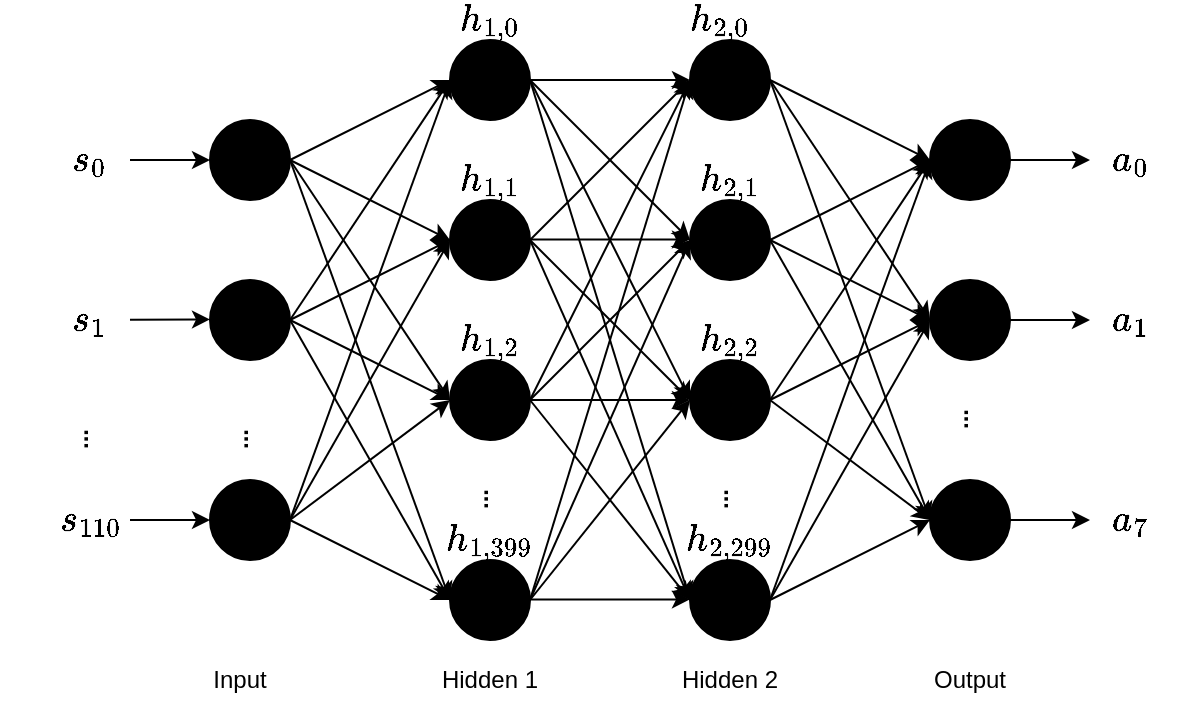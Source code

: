 <mxfile version="14.4.2" type="device"><diagram id="cAlXP5_KND_qFuWxHudI" name="Page-1"><mxGraphModel dx="541" dy="369" grid="1" gridSize="10" guides="1" tooltips="1" connect="1" arrows="1" fold="1" page="1" pageScale="1" pageWidth="1169" pageHeight="827" math="1" shadow="0"><root><mxCell id="0"/><mxCell id="1" parent="0"/><mxCell id="51p-z04ZkTfRyfA1fCEc-1" value="" style="ellipse;whiteSpace=wrap;html=1;aspect=fixed;fillColor=#000000;" vertex="1" parent="1"><mxGeometry x="280" y="280" width="40" height="40" as="geometry"/></mxCell><mxCell id="51p-z04ZkTfRyfA1fCEc-2" value="" style="ellipse;whiteSpace=wrap;html=1;aspect=fixed;fillColor=#000000;" vertex="1" parent="1"><mxGeometry x="280" y="360" width="40" height="40" as="geometry"/></mxCell><mxCell id="51p-z04ZkTfRyfA1fCEc-3" value="" style="ellipse;whiteSpace=wrap;html=1;aspect=fixed;fillColor=#000000;" vertex="1" parent="1"><mxGeometry x="280" y="460" width="40" height="40" as="geometry"/></mxCell><mxCell id="51p-z04ZkTfRyfA1fCEc-4" value="" style="ellipse;whiteSpace=wrap;html=1;aspect=fixed;fillColor=#000000;" vertex="1" parent="1"><mxGeometry x="400" y="240" width="40" height="40" as="geometry"/></mxCell><mxCell id="51p-z04ZkTfRyfA1fCEc-5" value="" style="ellipse;whiteSpace=wrap;html=1;aspect=fixed;fillColor=#000000;" vertex="1" parent="1"><mxGeometry x="400" y="320" width="40" height="40" as="geometry"/></mxCell><mxCell id="51p-z04ZkTfRyfA1fCEc-6" value="" style="ellipse;whiteSpace=wrap;html=1;aspect=fixed;fillColor=#000000;" vertex="1" parent="1"><mxGeometry x="400" y="400" width="40" height="40" as="geometry"/></mxCell><mxCell id="51p-z04ZkTfRyfA1fCEc-7" value="" style="ellipse;whiteSpace=wrap;html=1;aspect=fixed;fillColor=#000000;" vertex="1" parent="1"><mxGeometry x="400" y="500" width="40" height="40" as="geometry"/></mxCell><mxCell id="51p-z04ZkTfRyfA1fCEc-8" value="" style="ellipse;whiteSpace=wrap;html=1;aspect=fixed;fillColor=#000000;" vertex="1" parent="1"><mxGeometry x="520" y="240" width="40" height="40" as="geometry"/></mxCell><mxCell id="51p-z04ZkTfRyfA1fCEc-9" value="" style="ellipse;whiteSpace=wrap;html=1;aspect=fixed;fillColor=#000000;" vertex="1" parent="1"><mxGeometry x="520" y="320" width="40" height="40" as="geometry"/></mxCell><mxCell id="51p-z04ZkTfRyfA1fCEc-10" value="" style="ellipse;whiteSpace=wrap;html=1;aspect=fixed;fillColor=#000000;" vertex="1" parent="1"><mxGeometry x="520" y="400" width="40" height="40" as="geometry"/></mxCell><mxCell id="51p-z04ZkTfRyfA1fCEc-11" value="" style="ellipse;whiteSpace=wrap;html=1;aspect=fixed;fillColor=#000000;" vertex="1" parent="1"><mxGeometry x="520" y="500" width="40" height="40" as="geometry"/></mxCell><mxCell id="51p-z04ZkTfRyfA1fCEc-12" value="" style="ellipse;whiteSpace=wrap;html=1;aspect=fixed;fillColor=#000000;" vertex="1" parent="1"><mxGeometry x="640" y="280" width="40" height="40" as="geometry"/></mxCell><mxCell id="51p-z04ZkTfRyfA1fCEc-13" value="" style="ellipse;whiteSpace=wrap;html=1;aspect=fixed;fillColor=#000000;" vertex="1" parent="1"><mxGeometry x="640" y="360" width="40" height="40" as="geometry"/></mxCell><mxCell id="51p-z04ZkTfRyfA1fCEc-14" value="" style="ellipse;whiteSpace=wrap;html=1;aspect=fixed;fillColor=#000000;" vertex="1" parent="1"><mxGeometry x="640" y="460" width="40" height="40" as="geometry"/></mxCell><mxCell id="51p-z04ZkTfRyfA1fCEc-15" value="" style="endArrow=classic;html=1;entryX=0;entryY=0.5;entryDx=0;entryDy=0;exitX=1;exitY=0.5;exitDx=0;exitDy=0;" edge="1" parent="1" source="51p-z04ZkTfRyfA1fCEc-1" target="51p-z04ZkTfRyfA1fCEc-4"><mxGeometry width="50" height="50" relative="1" as="geometry"><mxPoint x="340" y="320" as="sourcePoint"/><mxPoint x="390" y="270" as="targetPoint"/></mxGeometry></mxCell><mxCell id="51p-z04ZkTfRyfA1fCEc-16" value="" style="endArrow=classic;html=1;entryX=0;entryY=0.5;entryDx=0;entryDy=0;exitX=1;exitY=0.5;exitDx=0;exitDy=0;" edge="1" parent="1" source="51p-z04ZkTfRyfA1fCEc-2" target="51p-z04ZkTfRyfA1fCEc-6"><mxGeometry width="50" height="50" relative="1" as="geometry"><mxPoint x="300" y="453.5" as="sourcePoint"/><mxPoint x="380" y="413.5" as="targetPoint"/></mxGeometry></mxCell><mxCell id="51p-z04ZkTfRyfA1fCEc-17" value="" style="endArrow=classic;html=1;entryX=0;entryY=0.5;entryDx=0;entryDy=0;exitX=1;exitY=0.5;exitDx=0;exitDy=0;" edge="1" parent="1" source="51p-z04ZkTfRyfA1fCEc-1" target="51p-z04ZkTfRyfA1fCEc-5"><mxGeometry width="50" height="50" relative="1" as="geometry"><mxPoint x="340" y="320" as="sourcePoint"/><mxPoint x="420" y="280" as="targetPoint"/></mxGeometry></mxCell><mxCell id="51p-z04ZkTfRyfA1fCEc-18" value="" style="endArrow=classic;html=1;entryX=0;entryY=0.5;entryDx=0;entryDy=0;exitX=1;exitY=0.5;exitDx=0;exitDy=0;" edge="1" parent="1" source="51p-z04ZkTfRyfA1fCEc-1" target="51p-z04ZkTfRyfA1fCEc-6"><mxGeometry width="50" height="50" relative="1" as="geometry"><mxPoint x="180" y="480" as="sourcePoint"/><mxPoint x="260" y="440" as="targetPoint"/></mxGeometry></mxCell><mxCell id="51p-z04ZkTfRyfA1fCEc-19" value="" style="endArrow=classic;html=1;entryX=0;entryY=0.5;entryDx=0;entryDy=0;exitX=1;exitY=0.5;exitDx=0;exitDy=0;" edge="1" parent="1"><mxGeometry width="50" height="50" relative="1" as="geometry"><mxPoint x="320" y="380" as="sourcePoint"/><mxPoint x="400" y="340" as="targetPoint"/></mxGeometry></mxCell><mxCell id="51p-z04ZkTfRyfA1fCEc-20" value="" style="endArrow=classic;html=1;entryX=0;entryY=0.5;entryDx=0;entryDy=0;exitX=1;exitY=0.5;exitDx=0;exitDy=0;" edge="1" parent="1" source="51p-z04ZkTfRyfA1fCEc-1" target="51p-z04ZkTfRyfA1fCEc-7"><mxGeometry width="50" height="50" relative="1" as="geometry"><mxPoint x="330" y="390" as="sourcePoint"/><mxPoint x="410" y="430" as="targetPoint"/></mxGeometry></mxCell><mxCell id="51p-z04ZkTfRyfA1fCEc-21" value="" style="endArrow=classic;html=1;entryX=0;entryY=0.5;entryDx=0;entryDy=0;exitX=1;exitY=0.5;exitDx=0;exitDy=0;" edge="1" parent="1" source="51p-z04ZkTfRyfA1fCEc-2" target="51p-z04ZkTfRyfA1fCEc-7"><mxGeometry width="50" height="50" relative="1" as="geometry"><mxPoint x="320" y="420" as="sourcePoint"/><mxPoint x="400" y="460" as="targetPoint"/></mxGeometry></mxCell><mxCell id="51p-z04ZkTfRyfA1fCEc-22" value="" style="endArrow=classic;html=1;entryX=0;entryY=0.5;entryDx=0;entryDy=0;exitX=1;exitY=0.5;exitDx=0;exitDy=0;" edge="1" parent="1" source="51p-z04ZkTfRyfA1fCEc-3" target="51p-z04ZkTfRyfA1fCEc-7"><mxGeometry width="50" height="50" relative="1" as="geometry"><mxPoint x="340" y="440" as="sourcePoint"/><mxPoint x="420" y="480" as="targetPoint"/></mxGeometry></mxCell><mxCell id="51p-z04ZkTfRyfA1fCEc-23" value="" style="endArrow=classic;html=1;entryX=0;entryY=0.5;entryDx=0;entryDy=0;exitX=1;exitY=0.5;exitDx=0;exitDy=0;" edge="1" parent="1" source="51p-z04ZkTfRyfA1fCEc-3" target="51p-z04ZkTfRyfA1fCEc-6"><mxGeometry width="50" height="50" relative="1" as="geometry"><mxPoint x="420" y="460" as="sourcePoint"/><mxPoint x="500" y="500" as="targetPoint"/></mxGeometry></mxCell><mxCell id="51p-z04ZkTfRyfA1fCEc-24" value="" style="endArrow=classic;html=1;entryX=0;entryY=0.5;entryDx=0;entryDy=0;exitX=1;exitY=0.5;exitDx=0;exitDy=0;" edge="1" parent="1" source="51p-z04ZkTfRyfA1fCEc-3" target="51p-z04ZkTfRyfA1fCEc-5"><mxGeometry width="50" height="50" relative="1" as="geometry"><mxPoint x="270" y="474" as="sourcePoint"/><mxPoint x="350" y="414" as="targetPoint"/></mxGeometry></mxCell><mxCell id="51p-z04ZkTfRyfA1fCEc-25" value="" style="endArrow=classic;html=1;entryX=0;entryY=0.5;entryDx=0;entryDy=0;exitX=1;exitY=0.5;exitDx=0;exitDy=0;" edge="1" parent="1" source="51p-z04ZkTfRyfA1fCEc-3" target="51p-z04ZkTfRyfA1fCEc-4"><mxGeometry width="50" height="50" relative="1" as="geometry"><mxPoint x="340" y="500" as="sourcePoint"/><mxPoint x="420" y="440" as="targetPoint"/></mxGeometry></mxCell><mxCell id="51p-z04ZkTfRyfA1fCEc-26" value="" style="endArrow=classic;html=1;entryX=0;entryY=0.5;entryDx=0;entryDy=0;exitX=1;exitY=0.5;exitDx=0;exitDy=0;" edge="1" parent="1" source="51p-z04ZkTfRyfA1fCEc-2" target="51p-z04ZkTfRyfA1fCEc-4"><mxGeometry width="50" height="50" relative="1" as="geometry"><mxPoint x="350" y="510" as="sourcePoint"/><mxPoint x="430" y="450" as="targetPoint"/></mxGeometry></mxCell><mxCell id="51p-z04ZkTfRyfA1fCEc-27" value="&lt;b&gt;...&lt;/b&gt;" style="text;html=1;align=center;verticalAlign=middle;resizable=0;points=[];autosize=1;rotation=-90;" vertex="1" parent="1"><mxGeometry x="280" y="430" width="30" height="20" as="geometry"/></mxCell><mxCell id="51p-z04ZkTfRyfA1fCEc-29" value="&lt;b&gt;...&lt;/b&gt;" style="text;html=1;align=center;verticalAlign=middle;resizable=0;points=[];autosize=1;rotation=-90;" vertex="1" parent="1"><mxGeometry x="400" y="460" width="30" height="20" as="geometry"/></mxCell><mxCell id="51p-z04ZkTfRyfA1fCEc-30" value="&lt;b&gt;...&lt;/b&gt;" style="text;html=1;align=center;verticalAlign=middle;resizable=0;points=[];autosize=1;rotation=-90;" vertex="1" parent="1"><mxGeometry x="520" y="460" width="30" height="20" as="geometry"/></mxCell><mxCell id="51p-z04ZkTfRyfA1fCEc-31" value="&lt;b&gt;...&lt;/b&gt;" style="text;html=1;align=center;verticalAlign=middle;resizable=0;points=[];autosize=1;rotation=-90;" vertex="1" parent="1"><mxGeometry x="640" y="420" width="30" height="20" as="geometry"/></mxCell><mxCell id="51p-z04ZkTfRyfA1fCEc-34" value="" style="endArrow=classic;html=1;entryX=0;entryY=0.5;entryDx=0;entryDy=0;exitX=1;exitY=0.5;exitDx=0;exitDy=0;" edge="1" parent="1" source="51p-z04ZkTfRyfA1fCEc-4" target="51p-z04ZkTfRyfA1fCEc-8"><mxGeometry width="50" height="50" relative="1" as="geometry"><mxPoint x="410" y="440" as="sourcePoint"/><mxPoint x="460" y="390" as="targetPoint"/></mxGeometry></mxCell><mxCell id="51p-z04ZkTfRyfA1fCEc-35" value="" style="endArrow=classic;html=1;entryX=0;entryY=0.5;entryDx=0;entryDy=0;exitX=1;exitY=0.5;exitDx=0;exitDy=0;" edge="1" parent="1"><mxGeometry width="50" height="50" relative="1" as="geometry"><mxPoint x="440" y="339.71" as="sourcePoint"/><mxPoint x="520" y="339.71" as="targetPoint"/></mxGeometry></mxCell><mxCell id="51p-z04ZkTfRyfA1fCEc-36" value="" style="endArrow=classic;html=1;entryX=0;entryY=0.5;entryDx=0;entryDy=0;" edge="1" parent="1" target="51p-z04ZkTfRyfA1fCEc-9"><mxGeometry width="50" height="50" relative="1" as="geometry"><mxPoint x="440" y="260" as="sourcePoint"/><mxPoint x="540" y="280" as="targetPoint"/></mxGeometry></mxCell><mxCell id="51p-z04ZkTfRyfA1fCEc-37" value="" style="endArrow=classic;html=1;entryX=0;entryY=0.5;entryDx=0;entryDy=0;exitX=1;exitY=0.5;exitDx=0;exitDy=0;" edge="1" parent="1"><mxGeometry width="50" height="50" relative="1" as="geometry"><mxPoint x="440" y="519.71" as="sourcePoint"/><mxPoint x="520" y="519.71" as="targetPoint"/></mxGeometry></mxCell><mxCell id="51p-z04ZkTfRyfA1fCEc-38" value="" style="endArrow=classic;html=1;entryX=0;entryY=0.5;entryDx=0;entryDy=0;exitX=1;exitY=0.5;exitDx=0;exitDy=0;" edge="1" parent="1"><mxGeometry width="50" height="50" relative="1" as="geometry"><mxPoint x="440" y="420" as="sourcePoint"/><mxPoint x="520" y="420" as="targetPoint"/></mxGeometry></mxCell><mxCell id="51p-z04ZkTfRyfA1fCEc-39" value="" style="endArrow=classic;html=1;entryX=0;entryY=0.5;entryDx=0;entryDy=0;" edge="1" parent="1"><mxGeometry width="50" height="50" relative="1" as="geometry"><mxPoint x="440" y="340" as="sourcePoint"/><mxPoint x="520" y="420" as="targetPoint"/></mxGeometry></mxCell><mxCell id="51p-z04ZkTfRyfA1fCEc-40" value="" style="endArrow=classic;html=1;entryX=0;entryY=0.5;entryDx=0;entryDy=0;" edge="1" parent="1" target="51p-z04ZkTfRyfA1fCEc-11"><mxGeometry width="50" height="50" relative="1" as="geometry"><mxPoint x="440" y="420" as="sourcePoint"/><mxPoint x="520" y="500" as="targetPoint"/></mxGeometry></mxCell><mxCell id="51p-z04ZkTfRyfA1fCEc-41" value="" style="endArrow=classic;html=1;entryX=0;entryY=0.5;entryDx=0;entryDy=0;" edge="1" parent="1" target="51p-z04ZkTfRyfA1fCEc-8"><mxGeometry width="50" height="50" relative="1" as="geometry"><mxPoint x="440" y="340" as="sourcePoint"/><mxPoint x="530" y="349.71" as="targetPoint"/></mxGeometry></mxCell><mxCell id="51p-z04ZkTfRyfA1fCEc-42" value="" style="endArrow=classic;html=1;entryX=0;entryY=0.5;entryDx=0;entryDy=0;" edge="1" parent="1" target="51p-z04ZkTfRyfA1fCEc-10"><mxGeometry width="50" height="50" relative="1" as="geometry"><mxPoint x="440" y="520" as="sourcePoint"/><mxPoint x="520" y="440" as="targetPoint"/></mxGeometry></mxCell><mxCell id="51p-z04ZkTfRyfA1fCEc-43" value="" style="endArrow=classic;html=1;entryX=0;entryY=0.5;entryDx=0;entryDy=0;" edge="1" parent="1"><mxGeometry width="50" height="50" relative="1" as="geometry"><mxPoint x="440" y="420" as="sourcePoint"/><mxPoint x="520" y="340" as="targetPoint"/></mxGeometry></mxCell><mxCell id="51p-z04ZkTfRyfA1fCEc-44" value="" style="endArrow=classic;html=1;entryX=0;entryY=0.5;entryDx=0;entryDy=0;exitX=1;exitY=0.5;exitDx=0;exitDy=0;" edge="1" parent="1" source="51p-z04ZkTfRyfA1fCEc-4" target="51p-z04ZkTfRyfA1fCEc-10"><mxGeometry width="50" height="50" relative="1" as="geometry"><mxPoint x="440" y="290" as="sourcePoint"/><mxPoint x="530" y="270" as="targetPoint"/></mxGeometry></mxCell><mxCell id="51p-z04ZkTfRyfA1fCEc-45" value="" style="endArrow=classic;html=1;entryX=0;entryY=0.5;entryDx=0;entryDy=0;exitX=1;exitY=0.5;exitDx=0;exitDy=0;" edge="1" parent="1" source="51p-z04ZkTfRyfA1fCEc-4" target="51p-z04ZkTfRyfA1fCEc-11"><mxGeometry width="50" height="50" relative="1" as="geometry"><mxPoint x="460" y="360" as="sourcePoint"/><mxPoint x="540" y="280" as="targetPoint"/></mxGeometry></mxCell><mxCell id="51p-z04ZkTfRyfA1fCEc-46" value="" style="endArrow=classic;html=1;entryX=0;entryY=0.5;entryDx=0;entryDy=0;exitX=1;exitY=0.5;exitDx=0;exitDy=0;" edge="1" parent="1" source="51p-z04ZkTfRyfA1fCEc-5" target="51p-z04ZkTfRyfA1fCEc-11"><mxGeometry width="50" height="50" relative="1" as="geometry"><mxPoint x="555" y="570" as="sourcePoint"/><mxPoint x="635" y="490" as="targetPoint"/></mxGeometry></mxCell><mxCell id="51p-z04ZkTfRyfA1fCEc-47" value="" style="endArrow=classic;html=1;entryX=0;entryY=0.5;entryDx=0;entryDy=0;exitX=1;exitY=0.5;exitDx=0;exitDy=0;" edge="1" parent="1" source="51p-z04ZkTfRyfA1fCEc-6" target="51p-z04ZkTfRyfA1fCEc-8"><mxGeometry width="50" height="50" relative="1" as="geometry"><mxPoint x="565" y="580" as="sourcePoint"/><mxPoint x="645" y="500" as="targetPoint"/></mxGeometry></mxCell><mxCell id="51p-z04ZkTfRyfA1fCEc-48" value="" style="endArrow=classic;html=1;entryX=0;entryY=0.5;entryDx=0;entryDy=0;exitX=1;exitY=0.5;exitDx=0;exitDy=0;" edge="1" parent="1" source="51p-z04ZkTfRyfA1fCEc-7" target="51p-z04ZkTfRyfA1fCEc-9"><mxGeometry width="50" height="50" relative="1" as="geometry"><mxPoint x="575" y="590" as="sourcePoint"/><mxPoint x="655" y="510" as="targetPoint"/></mxGeometry></mxCell><mxCell id="51p-z04ZkTfRyfA1fCEc-49" value="" style="endArrow=classic;html=1;entryX=0;entryY=0.5;entryDx=0;entryDy=0;exitX=1;exitY=0.5;exitDx=0;exitDy=0;" edge="1" parent="1" source="51p-z04ZkTfRyfA1fCEc-7" target="51p-z04ZkTfRyfA1fCEc-8"><mxGeometry width="50" height="50" relative="1" as="geometry"><mxPoint x="585" y="600" as="sourcePoint"/><mxPoint x="665" y="520" as="targetPoint"/></mxGeometry></mxCell><mxCell id="51p-z04ZkTfRyfA1fCEc-50" value="" style="endArrow=classic;html=1;exitX=1;exitY=0.5;exitDx=0;exitDy=0;entryX=0;entryY=0.5;entryDx=0;entryDy=0;" edge="1" parent="1" source="51p-z04ZkTfRyfA1fCEc-8" target="51p-z04ZkTfRyfA1fCEc-12"><mxGeometry width="50" height="50" relative="1" as="geometry"><mxPoint x="610" y="580" as="sourcePoint"/><mxPoint x="690" y="490" as="targetPoint"/></mxGeometry></mxCell><mxCell id="51p-z04ZkTfRyfA1fCEc-51" value="" style="endArrow=classic;html=1;entryX=0;entryY=0.5;entryDx=0;entryDy=0;exitX=1;exitY=0.5;exitDx=0;exitDy=0;" edge="1" parent="1" source="51p-z04ZkTfRyfA1fCEc-9" target="51p-z04ZkTfRyfA1fCEc-12"><mxGeometry width="50" height="50" relative="1" as="geometry"><mxPoint x="580" y="560" as="sourcePoint"/><mxPoint x="630" y="510" as="targetPoint"/></mxGeometry></mxCell><mxCell id="51p-z04ZkTfRyfA1fCEc-52" value="" style="endArrow=classic;html=1;exitX=1;exitY=0.5;exitDx=0;exitDy=0;entryX=0;entryY=0.5;entryDx=0;entryDy=0;" edge="1" parent="1" source="51p-z04ZkTfRyfA1fCEc-8" target="51p-z04ZkTfRyfA1fCEc-13"><mxGeometry width="50" height="50" relative="1" as="geometry"><mxPoint x="590" y="570" as="sourcePoint"/><mxPoint x="640" y="520" as="targetPoint"/></mxGeometry></mxCell><mxCell id="51p-z04ZkTfRyfA1fCEc-53" value="" style="endArrow=classic;html=1;exitX=1;exitY=0.5;exitDx=0;exitDy=0;entryX=0;entryY=0.5;entryDx=0;entryDy=0;" edge="1" parent="1" source="51p-z04ZkTfRyfA1fCEc-8" target="51p-z04ZkTfRyfA1fCEc-14"><mxGeometry width="50" height="50" relative="1" as="geometry"><mxPoint x="600" y="580" as="sourcePoint"/><mxPoint x="650" y="530" as="targetPoint"/></mxGeometry></mxCell><mxCell id="51p-z04ZkTfRyfA1fCEc-54" value="" style="endArrow=classic;html=1;exitX=1;exitY=0.5;exitDx=0;exitDy=0;entryX=0;entryY=0.5;entryDx=0;entryDy=0;" edge="1" parent="1" source="51p-z04ZkTfRyfA1fCEc-10" target="51p-z04ZkTfRyfA1fCEc-12"><mxGeometry width="50" height="50" relative="1" as="geometry"><mxPoint x="610" y="590" as="sourcePoint"/><mxPoint x="660" y="540" as="targetPoint"/></mxGeometry></mxCell><mxCell id="51p-z04ZkTfRyfA1fCEc-55" value="" style="endArrow=classic;html=1;exitX=1;exitY=0.5;exitDx=0;exitDy=0;entryX=0;entryY=0.5;entryDx=0;entryDy=0;" edge="1" parent="1" source="51p-z04ZkTfRyfA1fCEc-11" target="51p-z04ZkTfRyfA1fCEc-13"><mxGeometry width="50" height="50" relative="1" as="geometry"><mxPoint x="570" y="550" as="sourcePoint"/><mxPoint x="620" y="500" as="targetPoint"/></mxGeometry></mxCell><mxCell id="51p-z04ZkTfRyfA1fCEc-56" value="" style="endArrow=classic;html=1;entryX=0;entryY=0.5;entryDx=0;entryDy=0;exitX=1;exitY=0.5;exitDx=0;exitDy=0;" edge="1" parent="1" source="51p-z04ZkTfRyfA1fCEc-9" target="51p-z04ZkTfRyfA1fCEc-13"><mxGeometry width="50" height="50" relative="1" as="geometry"><mxPoint x="630" y="610" as="sourcePoint"/><mxPoint x="680" y="560" as="targetPoint"/></mxGeometry></mxCell><mxCell id="51p-z04ZkTfRyfA1fCEc-57" value="" style="endArrow=classic;html=1;exitX=1;exitY=0.5;exitDx=0;exitDy=0;entryX=0;entryY=0.5;entryDx=0;entryDy=0;" edge="1" parent="1" source="51p-z04ZkTfRyfA1fCEc-10" target="51p-z04ZkTfRyfA1fCEc-13"><mxGeometry width="50" height="50" relative="1" as="geometry"><mxPoint x="580" y="560" as="sourcePoint"/><mxPoint x="630" y="510" as="targetPoint"/></mxGeometry></mxCell><mxCell id="51p-z04ZkTfRyfA1fCEc-58" value="" style="endArrow=classic;html=1;exitX=1;exitY=0.5;exitDx=0;exitDy=0;entryX=0;entryY=0.5;entryDx=0;entryDy=0;" edge="1" parent="1" source="51p-z04ZkTfRyfA1fCEc-11" target="51p-z04ZkTfRyfA1fCEc-14"><mxGeometry width="50" height="50" relative="1" as="geometry"><mxPoint x="590" y="570" as="sourcePoint"/><mxPoint x="640" y="520" as="targetPoint"/></mxGeometry></mxCell><mxCell id="51p-z04ZkTfRyfA1fCEc-59" value="" style="endArrow=classic;html=1;exitX=1;exitY=0.5;exitDx=0;exitDy=0;entryX=0;entryY=0.5;entryDx=0;entryDy=0;" edge="1" parent="1" source="51p-z04ZkTfRyfA1fCEc-11" target="51p-z04ZkTfRyfA1fCEc-12"><mxGeometry width="50" height="50" relative="1" as="geometry"><mxPoint x="600" y="580" as="sourcePoint"/><mxPoint x="650" y="530" as="targetPoint"/></mxGeometry></mxCell><mxCell id="51p-z04ZkTfRyfA1fCEc-60" value="" style="endArrow=classic;html=1;exitX=1;exitY=0.5;exitDx=0;exitDy=0;entryX=0;entryY=0.5;entryDx=0;entryDy=0;" edge="1" parent="1" source="51p-z04ZkTfRyfA1fCEc-10" target="51p-z04ZkTfRyfA1fCEc-14"><mxGeometry width="50" height="50" relative="1" as="geometry"><mxPoint x="610" y="590" as="sourcePoint"/><mxPoint x="660" y="540" as="targetPoint"/></mxGeometry></mxCell><mxCell id="51p-z04ZkTfRyfA1fCEc-61" value="" style="endArrow=classic;html=1;exitX=1;exitY=0.5;exitDx=0;exitDy=0;entryX=0;entryY=0.5;entryDx=0;entryDy=0;" edge="1" parent="1" source="51p-z04ZkTfRyfA1fCEc-9" target="51p-z04ZkTfRyfA1fCEc-14"><mxGeometry width="50" height="50" relative="1" as="geometry"><mxPoint x="620" y="600" as="sourcePoint"/><mxPoint x="670" y="550" as="targetPoint"/></mxGeometry></mxCell><mxCell id="51p-z04ZkTfRyfA1fCEc-63" value="Input" style="text;html=1;strokeColor=none;fillColor=none;align=center;verticalAlign=middle;whiteSpace=wrap;rounded=0;" vertex="1" parent="1"><mxGeometry x="275" y="550" width="40" height="20" as="geometry"/></mxCell><mxCell id="51p-z04ZkTfRyfA1fCEc-64" value="Hidden 1" style="text;html=1;strokeColor=none;fillColor=none;align=center;verticalAlign=middle;whiteSpace=wrap;rounded=0;" vertex="1" parent="1"><mxGeometry x="390" y="550" width="60" height="20" as="geometry"/></mxCell><mxCell id="51p-z04ZkTfRyfA1fCEc-65" value="Hidden 2" style="text;html=1;strokeColor=none;fillColor=none;align=center;verticalAlign=middle;whiteSpace=wrap;rounded=0;" vertex="1" parent="1"><mxGeometry x="510" y="550" width="60" height="20" as="geometry"/></mxCell><mxCell id="51p-z04ZkTfRyfA1fCEc-66" value="Output" style="text;html=1;strokeColor=none;fillColor=none;align=center;verticalAlign=middle;whiteSpace=wrap;rounded=0;" vertex="1" parent="1"><mxGeometry x="640" y="550" width="40" height="20" as="geometry"/></mxCell><mxCell id="51p-z04ZkTfRyfA1fCEc-67" value="" style="endArrow=classic;html=1;entryX=0;entryY=0.5;entryDx=0;entryDy=0;" edge="1" parent="1" source="51p-z04ZkTfRyfA1fCEc-62" target="51p-z04ZkTfRyfA1fCEc-1"><mxGeometry width="50" height="50" relative="1" as="geometry"><mxPoint x="220" y="300" as="sourcePoint"/><mxPoint x="270" y="445" as="targetPoint"/></mxGeometry></mxCell><mxCell id="51p-z04ZkTfRyfA1fCEc-68" value="" style="endArrow=classic;html=1;entryX=0;entryY=0.5;entryDx=0;entryDy=0;" edge="1" parent="1" source="51p-z04ZkTfRyfA1fCEc-70"><mxGeometry width="50" height="50" relative="1" as="geometry"><mxPoint x="220" y="379.71" as="sourcePoint"/><mxPoint x="280" y="379.71" as="targetPoint"/></mxGeometry></mxCell><mxCell id="51p-z04ZkTfRyfA1fCEc-69" value="" style="endArrow=classic;html=1;entryX=0;entryY=0.5;entryDx=0;entryDy=0;" edge="1" parent="1"><mxGeometry width="50" height="50" relative="1" as="geometry"><mxPoint x="240" y="480" as="sourcePoint"/><mxPoint x="280" y="480" as="targetPoint"/></mxGeometry></mxCell><mxCell id="51p-z04ZkTfRyfA1fCEc-71" value="&lt;font style=&quot;font-size: 16px&quot;&gt;$$s_{110}$$&lt;/font&gt;" style="text;html=1;strokeColor=none;fillColor=none;align=center;verticalAlign=middle;whiteSpace=wrap;rounded=0;" vertex="1" parent="1"><mxGeometry x="200" y="470" width="40" height="20" as="geometry"/></mxCell><mxCell id="51p-z04ZkTfRyfA1fCEc-72" value="&lt;font style=&quot;font-size: 16px&quot;&gt;$$h_{1,0}$$&lt;/font&gt;" style="text;html=1;strokeColor=none;fillColor=none;align=center;verticalAlign=middle;whiteSpace=wrap;rounded=0;" vertex="1" parent="1"><mxGeometry x="400" y="220" width="40" height="20" as="geometry"/></mxCell><mxCell id="51p-z04ZkTfRyfA1fCEc-73" value="&lt;font style=&quot;font-size: 16px&quot;&gt;$$h_{2,0}$$&lt;/font&gt;" style="text;html=1;strokeColor=none;fillColor=none;align=center;verticalAlign=middle;whiteSpace=wrap;rounded=0;" vertex="1" parent="1"><mxGeometry x="515" y="220" width="40" height="20" as="geometry"/></mxCell><mxCell id="51p-z04ZkTfRyfA1fCEc-74" value="&lt;font style=&quot;font-size: 16px&quot;&gt;$$h_{1,1}$$&lt;/font&gt;" style="text;html=1;strokeColor=none;fillColor=none;align=center;verticalAlign=middle;whiteSpace=wrap;rounded=0;" vertex="1" parent="1"><mxGeometry x="400" y="300" width="40" height="20" as="geometry"/></mxCell><mxCell id="51p-z04ZkTfRyfA1fCEc-75" value="&lt;font style=&quot;font-size: 16px&quot;&gt;$$h_{1,2}$$&lt;/font&gt;" style="text;html=1;strokeColor=none;fillColor=none;align=center;verticalAlign=middle;whiteSpace=wrap;rounded=0;" vertex="1" parent="1"><mxGeometry x="400" y="380" width="40" height="20" as="geometry"/></mxCell><mxCell id="51p-z04ZkTfRyfA1fCEc-76" value="&lt;font style=&quot;font-size: 16px&quot;&gt;$$h_{1,399}$$&lt;/font&gt;" style="text;html=1;strokeColor=none;fillColor=none;align=center;verticalAlign=middle;whiteSpace=wrap;rounded=0;" vertex="1" parent="1"><mxGeometry x="400" y="480" width="40" height="20" as="geometry"/></mxCell><mxCell id="51p-z04ZkTfRyfA1fCEc-77" value="&lt;b&gt;...&lt;/b&gt;" style="text;html=1;align=center;verticalAlign=middle;resizable=0;points=[];autosize=1;rotation=-90;" vertex="1" parent="1"><mxGeometry x="200" y="430" width="30" height="20" as="geometry"/></mxCell><mxCell id="51p-z04ZkTfRyfA1fCEc-78" value="&lt;font style=&quot;font-size: 16px&quot;&gt;$$h_{2,1}$$&lt;/font&gt;" style="text;html=1;strokeColor=none;fillColor=none;align=center;verticalAlign=middle;whiteSpace=wrap;rounded=0;" vertex="1" parent="1"><mxGeometry x="520" y="300" width="40" height="20" as="geometry"/></mxCell><mxCell id="51p-z04ZkTfRyfA1fCEc-79" value="&lt;font style=&quot;font-size: 16px&quot;&gt;$$h_{2,2}$$&lt;/font&gt;" style="text;html=1;strokeColor=none;fillColor=none;align=center;verticalAlign=middle;whiteSpace=wrap;rounded=0;" vertex="1" parent="1"><mxGeometry x="520" y="380" width="40" height="20" as="geometry"/></mxCell><mxCell id="51p-z04ZkTfRyfA1fCEc-80" value="&lt;font style=&quot;font-size: 16px&quot;&gt;$$h_{2,299}$$&lt;/font&gt;" style="text;html=1;strokeColor=none;fillColor=none;align=center;verticalAlign=middle;whiteSpace=wrap;rounded=0;" vertex="1" parent="1"><mxGeometry x="520" y="480" width="40" height="20" as="geometry"/></mxCell><mxCell id="51p-z04ZkTfRyfA1fCEc-82" value="" style="endArrow=classic;html=1;" edge="1" parent="1"><mxGeometry width="50" height="50" relative="1" as="geometry"><mxPoint x="680" y="300" as="sourcePoint"/><mxPoint x="720" y="300" as="targetPoint"/></mxGeometry></mxCell><mxCell id="51p-z04ZkTfRyfA1fCEc-62" value="&lt;font style=&quot;font-size: 16px&quot;&gt;$$s_0$$&lt;/font&gt;" style="text;html=1;strokeColor=none;fillColor=none;align=center;verticalAlign=middle;whiteSpace=wrap;rounded=0;" vertex="1" parent="1"><mxGeometry x="200" y="290" width="40" height="20" as="geometry"/></mxCell><mxCell id="51p-z04ZkTfRyfA1fCEc-70" value="&lt;font style=&quot;font-size: 16px&quot;&gt;$$s_1$$&lt;/font&gt;" style="text;html=1;strokeColor=none;fillColor=none;align=center;verticalAlign=middle;whiteSpace=wrap;rounded=0;" vertex="1" parent="1"><mxGeometry x="200" y="370" width="40" height="20" as="geometry"/></mxCell><mxCell id="51p-z04ZkTfRyfA1fCEc-85" value="&lt;font style=&quot;font-size: 16px&quot;&gt;$$a_0$$&lt;/font&gt;" style="text;html=1;strokeColor=none;fillColor=none;align=center;verticalAlign=middle;whiteSpace=wrap;rounded=0;" vertex="1" parent="1"><mxGeometry x="720" y="290" width="40" height="20" as="geometry"/></mxCell><mxCell id="51p-z04ZkTfRyfA1fCEc-86" value="" style="endArrow=classic;html=1;" edge="1" parent="1"><mxGeometry width="50" height="50" relative="1" as="geometry"><mxPoint x="680" y="380" as="sourcePoint"/><mxPoint x="720" y="380" as="targetPoint"/></mxGeometry></mxCell><mxCell id="51p-z04ZkTfRyfA1fCEc-87" value="" style="endArrow=classic;html=1;" edge="1" parent="1"><mxGeometry width="50" height="50" relative="1" as="geometry"><mxPoint x="680" y="480" as="sourcePoint"/><mxPoint x="720" y="480" as="targetPoint"/></mxGeometry></mxCell><mxCell id="51p-z04ZkTfRyfA1fCEc-88" value="&lt;font style=&quot;font-size: 16px&quot;&gt;$$a_1$$&lt;/font&gt;" style="text;html=1;strokeColor=none;fillColor=none;align=center;verticalAlign=middle;whiteSpace=wrap;rounded=0;" vertex="1" parent="1"><mxGeometry x="720" y="370" width="40" height="20" as="geometry"/></mxCell><mxCell id="51p-z04ZkTfRyfA1fCEc-89" value="&lt;font style=&quot;font-size: 16px&quot;&gt;$$a_7$$&lt;/font&gt;" style="text;html=1;strokeColor=none;fillColor=none;align=center;verticalAlign=middle;whiteSpace=wrap;rounded=0;" vertex="1" parent="1"><mxGeometry x="720" y="470" width="40" height="20" as="geometry"/></mxCell></root></mxGraphModel></diagram></mxfile>